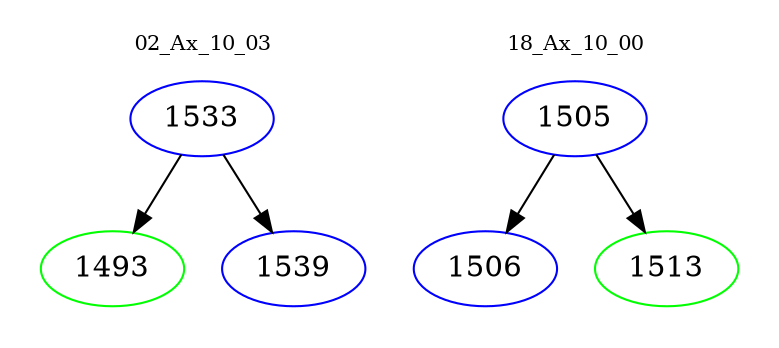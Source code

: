 digraph{
subgraph cluster_0 {
color = white
label = "02_Ax_10_03";
fontsize=10;
T0_1533 [label="1533", color="blue"]
T0_1533 -> T0_1493 [color="black"]
T0_1493 [label="1493", color="green"]
T0_1533 -> T0_1539 [color="black"]
T0_1539 [label="1539", color="blue"]
}
subgraph cluster_1 {
color = white
label = "18_Ax_10_00";
fontsize=10;
T1_1505 [label="1505", color="blue"]
T1_1505 -> T1_1506 [color="black"]
T1_1506 [label="1506", color="blue"]
T1_1505 -> T1_1513 [color="black"]
T1_1513 [label="1513", color="green"]
}
}
